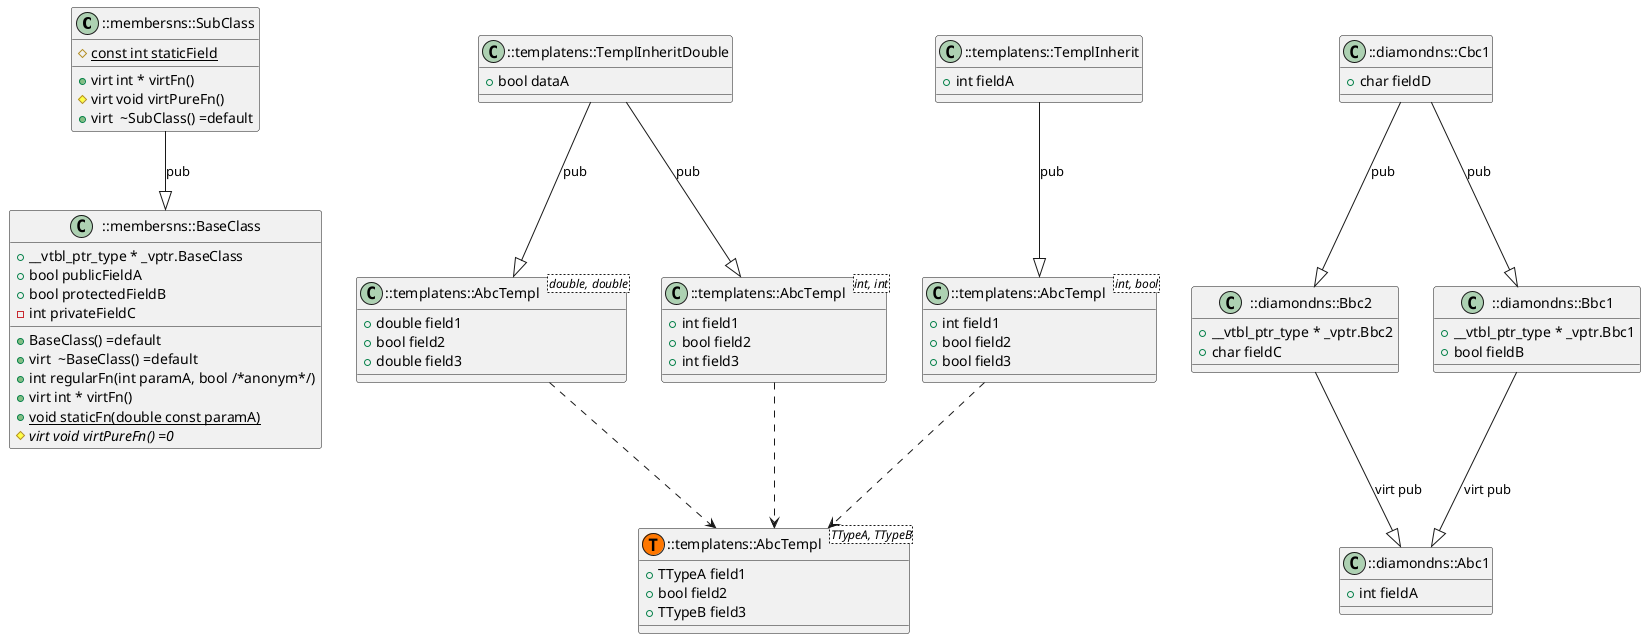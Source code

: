 @startuml

class "::membersns::SubClass" as item_0 {
    {field} {static} # const int staticField
    {method} +virt int * virtFn() 
    {method} #virt void virtPureFn() 
    {method} +virt  ~SubClass() =default
}
class "::membersns::BaseClass" as item_1 {
    {field} + __vtbl_ptr_type * _vptr.BaseClass
    {field} + bool publicFieldA
    {field} + bool protectedFieldB
    {field} - int privateFieldC
    {method} +  BaseClass() =default
    {method} +virt  ~BaseClass() =default
    {method} + int regularFn(int paramA, bool /*anonym*/) 
    {method} +virt int * virtFn() 
    {method} {static} + void staticFn(double const paramA) 
    {method} {abstract} #virt void virtPureFn() =0
}
class "::templatens::TemplInheritDouble" as item_2 {
    {field} + bool dataA
}
class "::templatens::TemplInherit" as item_3 {
    {field} + int fieldA
}
class "::templatens::AbcTempl" as item_4 <TTypeA, TTypeB> <<T,#FF7700>> {
    {field} + TTypeA field1
    {field} + bool field2
    {field} + TTypeB field3
}
class "::templatens::AbcTempl<double, double>" as item_5 {
    {field} + double field1
    {field} + bool field2
    {field} + double field3
}
class "::templatens::AbcTempl<int, int>" as item_6 {
    {field} + int field1
    {field} + bool field2
    {field} + int field3
}
class "::templatens::AbcTempl<int, bool>" as item_7 {
    {field} + int field1
    {field} + bool field2
    {field} + bool field3
}
class "::diamondns::Cbc1" as item_8 {
    {field} + char fieldD
}
class "::diamondns::Bbc2" as item_9 {
    {field} + __vtbl_ptr_type * _vptr.Bbc2
    {field} + char fieldC
}
class "::diamondns::Bbc1" as item_10 {
    {field} + __vtbl_ptr_type * _vptr.Bbc1
    {field} + bool fieldB
}
class "::diamondns::Abc1" as item_11 {
    {field} + int fieldA
}

' ::membersns::SubClass --|> ::membersns::BaseClass
item_0 --|> item_1: "pub"
' ::templatens::TemplInheritDouble --|> ::templatens::AbcTempl<int, int>
item_2 --|> item_6: "pub"
' ::templatens::TemplInheritDouble --|> ::templatens::AbcTempl<double, double>
item_2 --|> item_5: "pub"
' ::templatens::TemplInherit --|> ::templatens::AbcTempl<int, bool>
item_3 --|> item_7: "pub"
' ::templatens::AbcTempl<double, double> ..> ::templatens::AbcTempl
item_5 ..> item_4
' ::templatens::AbcTempl<int, int> ..> ::templatens::AbcTempl
item_6 ..> item_4
' ::templatens::AbcTempl<int, bool> ..> ::templatens::AbcTempl
item_7 ..> item_4
' ::diamondns::Cbc1 --|> ::diamondns::Bbc1
item_8 --|> item_10: "pub"
' ::diamondns::Cbc1 --|> ::diamondns::Bbc2
item_8 --|> item_9: "pub"
' ::diamondns::Bbc2 --|> ::diamondns::Abc1
item_9 --|> item_11: "virt pub"
' ::diamondns::Bbc1 --|> ::diamondns::Abc1
item_10 --|> item_11: "virt pub"

@enduml
